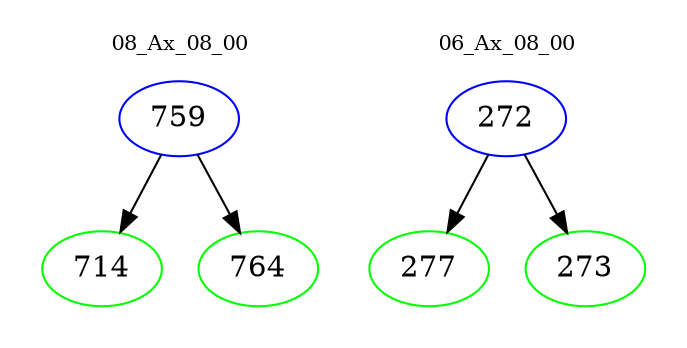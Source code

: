 digraph{
subgraph cluster_0 {
color = white
label = "08_Ax_08_00";
fontsize=10;
T0_759 [label="759", color="blue"]
T0_759 -> T0_714 [color="black"]
T0_714 [label="714", color="green"]
T0_759 -> T0_764 [color="black"]
T0_764 [label="764", color="green"]
}
subgraph cluster_1 {
color = white
label = "06_Ax_08_00";
fontsize=10;
T1_272 [label="272", color="blue"]
T1_272 -> T1_277 [color="black"]
T1_277 [label="277", color="green"]
T1_272 -> T1_273 [color="black"]
T1_273 [label="273", color="green"]
}
}
